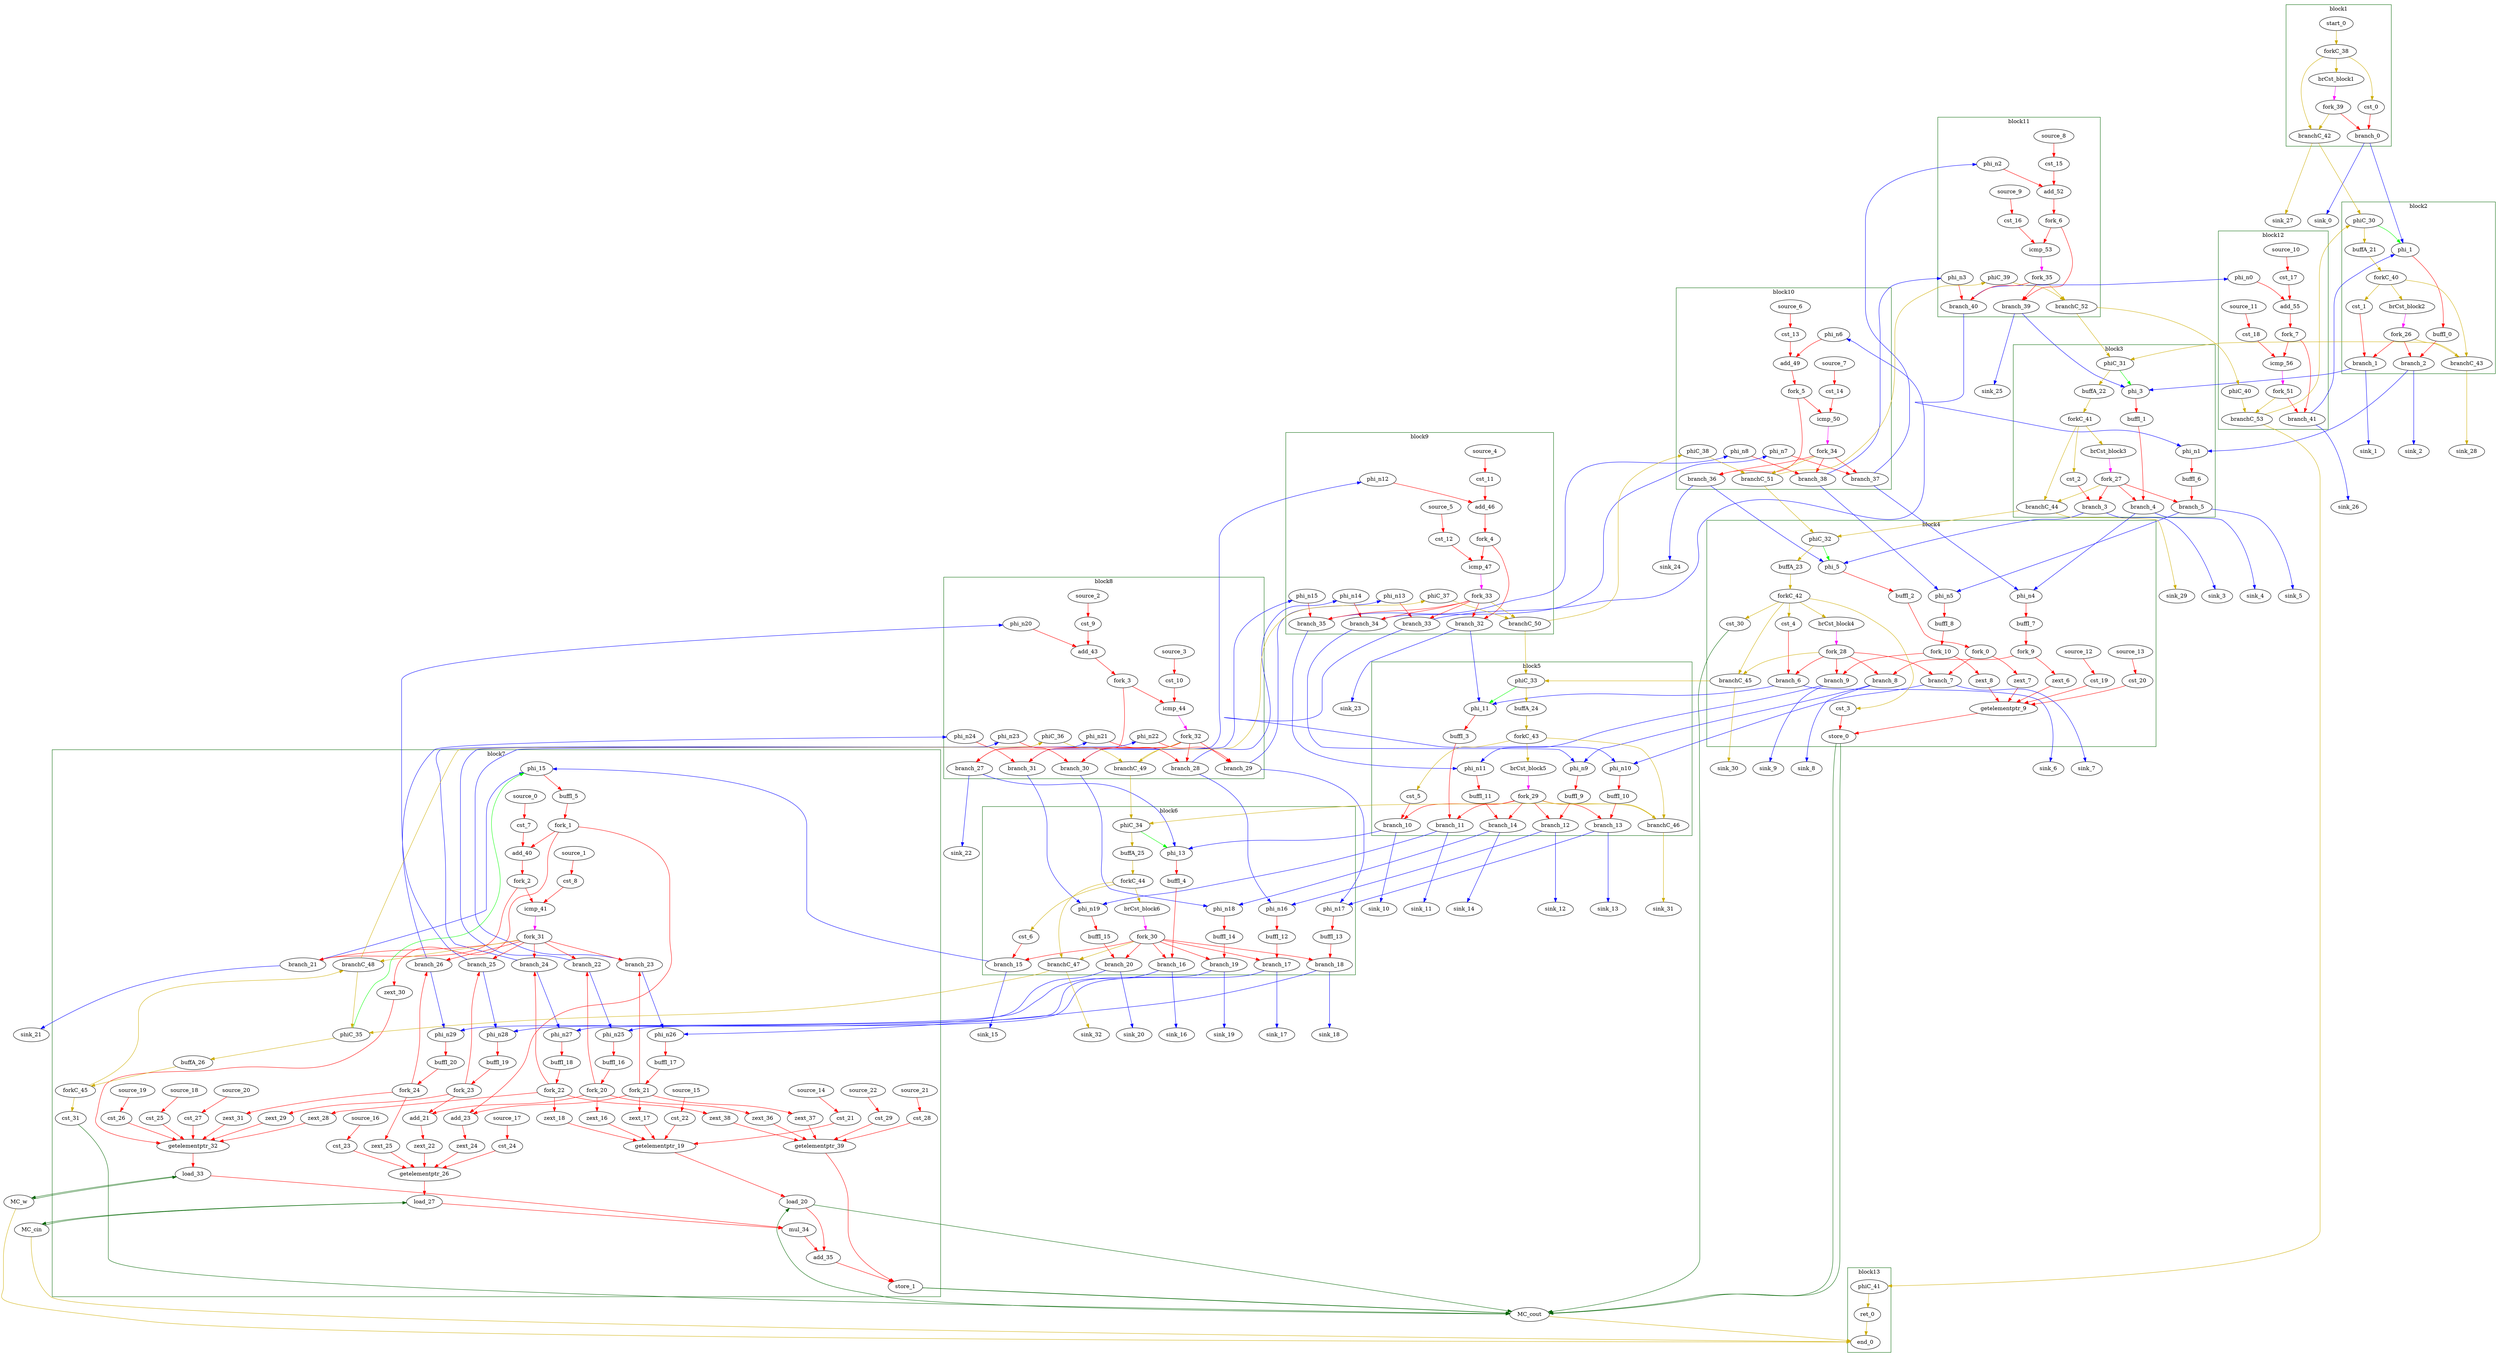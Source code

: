 Digraph G {
	splines=spline;
//DHLS version: 0.1.1" [shape = "none" pos = "20,20!"]
		"brCst_block1" [type = "Constant", bbID= 1, in = "in1:1", out = "out1:1", value = "0x1"];
		"cst_0" [type = "Constant", bbID= 1, in = "in1:32", out = "out1:32", value = "0x00000000"];
		"phi_1" [type = "Mux", bbID= 2, in = "in1?:1 in2:32 in3:32 ", out = "out1:32", delay=1.397];
		"brCst_block2" [type = "Constant", bbID= 2, in = "in1:1", out = "out1:1", value = "0x1"];
		"cst_1" [type = "Constant", bbID= 2, in = "in1:32", out = "out1:32", value = "0x00000000"];
		"phi_3" [type = "Mux", bbID= 3, in = "in1?:1 in2:32 in3:32 ", out = "out1:32", delay=1.397];
		"brCst_block3" [type = "Constant", bbID= 3, in = "in1:1", out = "out1:1", value = "0x1"];
		"cst_2" [type = "Constant", bbID= 3, in = "in1:32", out = "out1:32", value = "0x00000000"];
		"phi_5" [type = "Mux", bbID= 4, in = "in1?:1 in2:32 in3:32 ", out = "out1:32", delay=1.397];
		"zext_6" [type = "Operator", bbID= 4, op = "zext_op", in = "in1:32 ", out = "out1:32 ", delay=0.000, latency=0, II=1];
		"zext_7" [type = "Operator", bbID= 4, op = "zext_op", in = "in1:32 ", out = "out1:32 ", delay=0.000, latency=0, II=1];
		"zext_8" [type = "Operator", bbID= 4, op = "zext_op", in = "in1:32 ", out = "out1:32 ", delay=0.000, latency=0, II=1];
		"getelementptr_9" [type = "Operator", bbID= 4, op = "getelementptr_op", in = "in1:32 in2:32 in3:32 in4:32 in5:32 ", out = "out1:32 ", constants=2, delay=3.792, latency=0, II=1];
		"cst_3" [type = "Constant", bbID= 4, in = "in1:32", out = "out1:32", value = "0x00000000"];
		"store_0" [type = "Operator", bbID= 4, op = "mc_store_op", bbID= 4, portId= 0, in = "in1:32 in2:32 ", out = "out1:32 out2:32", delay=0.672, latency=0, II=1];
		"brCst_block4" [type = "Constant", bbID= 4, in = "in1:1", out = "out1:1", value = "0x1"];
		"cst_4" [type = "Constant", bbID= 4, in = "in1:32", out = "out1:32", value = "0x00000000"];
		"phi_11" [type = "Mux", bbID= 5, in = "in1?:1 in2:32 in3:32 ", out = "out1:32", delay=1.397];
		"brCst_block5" [type = "Constant", bbID= 5, in = "in1:1", out = "out1:1", value = "0x1"];
		"cst_5" [type = "Constant", bbID= 5, in = "in1:32", out = "out1:32", value = "0x00000000"];
		"phi_13" [type = "Mux", bbID= 6, in = "in1?:1 in2:32 in3:32 ", out = "out1:32", delay=1.397];
		"brCst_block6" [type = "Constant", bbID= 6, in = "in1:1", out = "out1:1", value = "0x1"];
		"cst_6" [type = "Constant", bbID= 6, in = "in1:32", out = "out1:32", value = "0x00000000"];
		"phi_15" [type = "Mux", bbID= 7, in = "in1?:1 in2:32 in3:32 ", out = "out1:32", delay=1.397];
		"zext_16" [type = "Operator", bbID= 7, op = "zext_op", in = "in1:32 ", out = "out1:32 ", delay=0.000, latency=0, II=1];
		"zext_17" [type = "Operator", bbID= 7, op = "zext_op", in = "in1:32 ", out = "out1:32 ", delay=0.000, latency=0, II=1];
		"zext_18" [type = "Operator", bbID= 7, op = "zext_op", in = "in1:32 ", out = "out1:32 ", delay=0.000, latency=0, II=1];
		"getelementptr_19" [type = "Operator", bbID= 7, op = "getelementptr_op", in = "in1:32 in2:32 in3:32 in4:32 in5:32 ", out = "out1:32 ", constants=2, delay=3.792, latency=0, II=1];
		"load_20" [type = "Operator", bbID= 7, op = "mc_load_op", bbID= 7, portId= 0, in = "in1:32 in2:32", out = "out1:32 out2:32 ", delay=1.412, latency=2, II=1];
		"add_21" [type = "Operator", bbID= 7, op = "add_op", in = "in1:32 in2:32 ", out = "out1:32 ", delay=2.287, latency=0, II=1];
		"zext_22" [type = "Operator", bbID= 7, op = "zext_op", in = "in1:32 ", out = "out1:32 ", delay=0.000, latency=0, II=1];
		"add_23" [type = "Operator", bbID= 7, op = "add_op", in = "in1:32 in2:32 ", out = "out1:32 ", delay=2.287, latency=0, II=1];
		"zext_24" [type = "Operator", bbID= 7, op = "zext_op", in = "in1:32 ", out = "out1:32 ", delay=0.000, latency=0, II=1];
		"zext_25" [type = "Operator", bbID= 7, op = "zext_op", in = "in1:32 ", out = "out1:32 ", delay=0.000, latency=0, II=1];
		"getelementptr_26" [type = "Operator", bbID= 7, op = "getelementptr_op", in = "in1:32 in2:32 in3:32 in4:32 in5:32 ", out = "out1:32 ", constants=2, delay=3.792, latency=0, II=1];
		"load_27" [type = "Operator", bbID= 7, op = "mc_load_op", bbID= 7, portId= 0, in = "in1:32 in2:32", out = "out1:32 out2:32 ", delay=1.412, latency=2, II=1];
		"zext_28" [type = "Operator", bbID= 7, op = "zext_op", in = "in1:32 ", out = "out1:32 ", delay=0.000, latency=0, II=1];
		"zext_29" [type = "Operator", bbID= 7, op = "zext_op", in = "in1:32 ", out = "out1:32 ", delay=0.000, latency=0, II=1];
		"zext_30" [type = "Operator", bbID= 7, op = "zext_op", in = "in1:32 ", out = "out1:32 ", delay=0.000, latency=0, II=1];
		"zext_31" [type = "Operator", bbID= 7, op = "zext_op", in = "in1:32 ", out = "out1:32 ", delay=0.000, latency=0, II=1];
		"getelementptr_32" [type = "Operator", bbID= 7, op = "getelementptr_op", in = "in1:32 in2:32 in3:32 in4:32 in5:32 in6:32 in7:32 ", out = "out1:32 ", constants=3, delay=3.792, latency=0, II=1];
		"load_33" [type = "Operator", bbID= 7, op = "mc_load_op", bbID= 7, portId= 0, in = "in1:32 in2:32", out = "out1:32 out2:32 ", delay=1.412, latency=2, II=1];
		"mul_34" [type = "Operator", bbID= 7, op = "mul_op", in = "in1:32 in2:32 ", out = "out1:32 ", delay=0.000, latency=4, II=1];
		"add_35" [type = "Operator", bbID= 7, op = "add_op", in = "in1:32 in2:32 ", out = "out1:32 ", delay=2.287, latency=0, II=1];
		"zext_36" [type = "Operator", bbID= 7, op = "zext_op", in = "in1:32 ", out = "out1:32 ", delay=0.000, latency=0, II=1];
		"zext_37" [type = "Operator", bbID= 7, op = "zext_op", in = "in1:32 ", out = "out1:32 ", delay=0.000, latency=0, II=1];
		"zext_38" [type = "Operator", bbID= 7, op = "zext_op", in = "in1:32 ", out = "out1:32 ", delay=0.000, latency=0, II=1];
		"getelementptr_39" [type = "Operator", bbID= 7, op = "getelementptr_op", in = "in1:32 in2:32 in3:32 in4:32 in5:32 ", out = "out1:32 ", constants=2, delay=3.792, latency=0, II=1];
		"store_1" [type = "Operator", bbID= 7, op = "mc_store_op", bbID= 7, portId= 1, in = "in1:32 in2:32 ", out = "out1:32 out2:32", delay=0.672, latency=0, II=1];
		"cst_7" [type = "Constant", bbID= 7, in = "in1:32", out = "out1:32", value = "0x00000001"];
		"add_40" [type = "Operator", bbID= 7, op = "add_op", in = "in1:32 in2:32 ", out = "out1:32 ", delay=2.287, latency=0, II=1];
		"cst_8" [type = "Constant", bbID= 7, in = "in1:32", out = "out1:32", value = "0x00000003"];
		"icmp_41" [type = "Operator", bbID= 7, op = "icmp_ult_op", in = "in1:32 in2:32 ", out = "out1:1 ", delay=1.907, latency=0, II=1];
		"cst_9" [type = "Constant", bbID= 8, in = "in1:32", out = "out1:32", value = "0x00000001"];
		"add_43" [type = "Operator", bbID= 8, op = "add_op", in = "in1:32 in2:32 ", out = "out1:32 ", delay=2.287, latency=0, II=1];
		"cst_10" [type = "Constant", bbID= 8, in = "in1:32", out = "out1:32", value = "0x00000003"];
		"icmp_44" [type = "Operator", bbID= 8, op = "icmp_ult_op", in = "in1:32 in2:32 ", out = "out1:1 ", delay=1.907, latency=0, II=1];
		"cst_11" [type = "Constant", bbID= 9, in = "in1:32", out = "out1:32", value = "0x00000001"];
		"add_46" [type = "Operator", bbID= 9, op = "add_op", in = "in1:32 in2:32 ", out = "out1:32 ", delay=2.287, latency=0, II=1];
		"cst_12" [type = "Constant", bbID= 9, in = "in1:32", out = "out1:32", value = "0x00000200"];
		"icmp_47" [type = "Operator", bbID= 9, op = "icmp_ult_op", in = "in1:32 in2:32 ", out = "out1:1 ", delay=1.907, latency=0, II=1];
		"cst_13" [type = "Constant", bbID= 10, in = "in1:32", out = "out1:32", value = "0x00000001"];
		"add_49" [type = "Operator", bbID= 10, op = "add_op", in = "in1:32 in2:32 ", out = "out1:32 ", delay=2.287, latency=0, II=1];
		"cst_14" [type = "Constant", bbID= 10, in = "in1:32", out = "out1:32", value = "0x00000038"];
		"icmp_50" [type = "Operator", bbID= 10, op = "icmp_ult_op", in = "in1:32 in2:32 ", out = "out1:1 ", delay=1.907, latency=0, II=1];
		"cst_15" [type = "Constant", bbID= 11, in = "in1:32", out = "out1:32", value = "0x00000001"];
		"add_52" [type = "Operator", bbID= 11, op = "add_op", in = "in1:32 in2:32 ", out = "out1:32 ", delay=2.287, latency=0, II=1];
		"cst_16" [type = "Constant", bbID= 11, in = "in1:32", out = "out1:32", value = "0x0000003C"];
		"icmp_53" [type = "Operator", bbID= 11, op = "icmp_ult_op", in = "in1:32 in2:32 ", out = "out1:1 ", delay=1.907, latency=0, II=1];
		"cst_17" [type = "Constant", bbID= 12, in = "in1:32", out = "out1:32", value = "0x00000001"];
		"add_55" [type = "Operator", bbID= 12, op = "add_op", in = "in1:32 in2:32 ", out = "out1:32 ", delay=2.287, latency=0, II=1];
		"cst_18" [type = "Constant", bbID= 12, in = "in1:32", out = "out1:32", value = "0x00000200"];
		"icmp_56" [type = "Operator", bbID= 12, op = "icmp_ult_op", in = "in1:32 in2:32 ", out = "out1:1 ", delay=1.907, latency=0, II=1];
		"ret_0" [type = "Operator", bbID= 13, op = "ret_op", in = "in1:0 ", out = "out1:0 ", delay=0.000, latency=0, II=1];
		"cst_19" [type = "Constant", bbID= 4, in = "in1:32", out = "out1:32", value = "0x00000038"];
		"cst_20" [type = "Constant", bbID= 4, in = "in1:32", out = "out1:32", value = "0x00000200"];
		"cst_21" [type = "Constant", bbID= 7, in = "in1:32", out = "out1:32", value = "0x00000038"];
		"cst_22" [type = "Constant", bbID= 7, in = "in1:32", out = "out1:32", value = "0x00000200"];
		"cst_23" [type = "Constant", bbID= 7, in = "in1:32", out = "out1:32", value = "0x0000003A"];
		"cst_24" [type = "Constant", bbID= 7, in = "in1:32", out = "out1:32", value = "0x00000200"];
		"cst_25" [type = "Constant", bbID= 7, in = "in1:32", out = "out1:32", value = "0x00000003"];
		"cst_26" [type = "Constant", bbID= 7, in = "in1:32", out = "out1:32", value = "0x00000003"];
		"cst_27" [type = "Constant", bbID= 7, in = "in1:32", out = "out1:32", value = "0x00000200"];
		"cst_28" [type = "Constant", bbID= 7, in = "in1:32", out = "out1:32", value = "0x00000038"];
		"cst_29" [type = "Constant", bbID= 7, in = "in1:32", out = "out1:32", value = "0x00000200"];
		"phi_n0" [type = "Merge", bbID= 12, in = "in1:32 ", out = "out1:32", delay=0.000];
		"phi_n1" [type = "Merge", bbID= 3, in = "in1:32 in2:32 ", out = "out1:32", delay=1.397];
		"phi_n2" [type = "Merge", bbID= 11, in = "in1:32 ", out = "out1:32", delay=0.000];
		"phi_n3" [type = "Merge", bbID= 11, in = "in1:32 ", out = "out1:32", delay=0.000];
		"phi_n4" [type = "Merge", bbID= 4, in = "in1:32 in2:32 ", out = "out1:32", delay=1.397];
		"phi_n5" [type = "Merge", bbID= 4, in = "in1:32 in2:32 ", out = "out1:32", delay=1.397];
		"phi_n6" [type = "Merge", bbID= 10, in = "in1:32 ", out = "out1:32", delay=0.000];
		"phi_n7" [type = "Merge", bbID= 10, in = "in1:32 ", out = "out1:32", delay=0.000];
		"phi_n8" [type = "Merge", bbID= 10, in = "in1:32 ", out = "out1:32", delay=0.000];
		"phi_n9" [type = "Merge", bbID= 5, in = "in1:32 in2:32 ", out = "out1:32", delay=1.397];
		"phi_n10" [type = "Merge", bbID= 5, in = "in1:32 in2:32 ", out = "out1:32", delay=1.397];
		"phi_n11" [type = "Merge", bbID= 5, in = "in1:32 in2:32 ", out = "out1:32", delay=1.397];
		"phi_n12" [type = "Merge", bbID= 9, in = "in1:32 ", out = "out1:32", delay=0.000];
		"phi_n13" [type = "Merge", bbID= 9, in = "in1:32 ", out = "out1:32", delay=0.000];
		"phi_n14" [type = "Merge", bbID= 9, in = "in1:32 ", out = "out1:32", delay=0.000];
		"phi_n15" [type = "Merge", bbID= 9, in = "in1:32 ", out = "out1:32", delay=0.000];
		"phi_n16" [type = "Merge", bbID= 6, in = "in1:32 in2:32 ", out = "out1:32", delay=1.397];
		"phi_n17" [type = "Merge", bbID= 6, in = "in1:32 in2:32 ", out = "out1:32", delay=1.397];
		"phi_n18" [type = "Merge", bbID= 6, in = "in1:32 in2:32 ", out = "out1:32", delay=1.397];
		"phi_n19" [type = "Merge", bbID= 6, in = "in1:32 in2:32 ", out = "out1:32", delay=1.397];
		"phi_n20" [type = "Merge", bbID= 8, in = "in1:32 ", out = "out1:32", delay=0.000];
		"phi_n21" [type = "Merge", bbID= 8, in = "in1:32 ", out = "out1:32", delay=0.000];
		"phi_n22" [type = "Merge", bbID= 8, in = "in1:32 ", out = "out1:32", delay=0.000];
		"phi_n23" [type = "Merge", bbID= 8, in = "in1:32 ", out = "out1:32", delay=0.000];
		"phi_n24" [type = "Merge", bbID= 8, in = "in1:32 ", out = "out1:32", delay=0.000];
		"phi_n25" [type = "Merge", bbID= 7, in = "in1:32 in2:32 ", out = "out1:32", delay=1.397];
		"phi_n26" [type = "Merge", bbID= 7, in = "in1:32 in2:32 ", out = "out1:32", delay=1.397];
		"phi_n27" [type = "Merge", bbID= 7, in = "in1:32 in2:32 ", out = "out1:32", delay=1.397];
		"phi_n28" [type = "Merge", bbID= 7, in = "in1:32 in2:32 ", out = "out1:32", delay=1.397];
		"phi_n29" [type = "Merge", bbID= 7, in = "in1:32 in2:32 ", out = "out1:32", delay=1.397];
		"fork_0" [type = "Fork", bbID= 4, in = "in1:32", out = "out1:32 out2:32 "];
		"fork_1" [type = "Fork", bbID= 7, in = "in1:32", out = "out1:32 out2:32 out3:32 "];
		"fork_2" [type = "Fork", bbID= 7, in = "in1:32", out = "out1:32 out2:32 "];
		"fork_3" [type = "Fork", bbID= 8, in = "in1:32", out = "out1:32 out2:32 "];
		"fork_4" [type = "Fork", bbID= 9, in = "in1:32", out = "out1:32 out2:32 "];
		"fork_5" [type = "Fork", bbID= 10, in = "in1:32", out = "out1:32 out2:32 "];
		"fork_6" [type = "Fork", bbID= 11, in = "in1:32", out = "out1:32 out2:32 "];
		"fork_7" [type = "Fork", bbID= 12, in = "in1:32", out = "out1:32 out2:32 "];
		"fork_9" [type = "Fork", bbID= 4, in = "in1:32", out = "out1:32 out2:32 "];
		"fork_10" [type = "Fork", bbID= 4, in = "in1:32", out = "out1:32 out2:32 "];
		"fork_20" [type = "Fork", bbID= 7, in = "in1:32", out = "out1:32 out2:32 out3:32 out4:32 "];
		"fork_21" [type = "Fork", bbID= 7, in = "in1:32", out = "out1:32 out2:32 out3:32 out4:32 "];
		"fork_22" [type = "Fork", bbID= 7, in = "in1:32", out = "out1:32 out2:32 out3:32 out4:32 "];
		"fork_23" [type = "Fork", bbID= 7, in = "in1:32", out = "out1:32 out2:32 out3:32 "];
		"fork_24" [type = "Fork", bbID= 7, in = "in1:32", out = "out1:32 out2:32 out3:32 "];
		"branch_0" [type = "Branch", bbID= 1,  in = "in1:32 in2?:1", out = "out1+:32 out2-:32"];
		"branch_1" [type = "Branch", bbID= 2,  in = "in1:32 in2?:1", out = "out1+:32 out2-:32"];
		"branch_2" [type = "Branch", bbID= 2,  in = "in1:32 in2?:1", out = "out1+:32 out2-:32"];
		"fork_26" [type = "Fork", bbID= 2, in = "in1:1", out = "out1:1 out2:1 out3:1 "];
		"branch_3" [type = "Branch", bbID= 3,  in = "in1:32 in2?:1", out = "out1+:32 out2-:32"];
		"branch_4" [type = "Branch", bbID= 3,  in = "in1:32 in2?:1", out = "out1+:32 out2-:32"];
		"branch_5" [type = "Branch", bbID= 3,  in = "in1:32 in2?:1", out = "out1+:32 out2-:32"];
		"fork_27" [type = "Fork", bbID= 3, in = "in1:1", out = "out1:1 out2:1 out3:1 out4:1 "];
		"branch_6" [type = "Branch", bbID= 4,  in = "in1:32 in2?:1", out = "out1+:32 out2-:32"];
		"branch_7" [type = "Branch", bbID= 4,  in = "in1:32 in2?:1", out = "out1+:32 out2-:32"];
		"branch_8" [type = "Branch", bbID= 4,  in = "in1:32 in2?:1", out = "out1+:32 out2-:32"];
		"branch_9" [type = "Branch", bbID= 4,  in = "in1:32 in2?:1", out = "out1+:32 out2-:32"];
		"fork_28" [type = "Fork", bbID= 4, in = "in1:1", out = "out1:1 out2:1 out3:1 out4:1 out5:1 "];
		"branch_10" [type = "Branch", bbID= 5,  in = "in1:32 in2?:1", out = "out1+:32 out2-:32"];
		"branch_11" [type = "Branch", bbID= 5,  in = "in1:32 in2?:1", out = "out1+:32 out2-:32"];
		"branch_12" [type = "Branch", bbID= 5,  in = "in1:32 in2?:1", out = "out1+:32 out2-:32"];
		"branch_13" [type = "Branch", bbID= 5,  in = "in1:32 in2?:1", out = "out1+:32 out2-:32"];
		"branch_14" [type = "Branch", bbID= 5,  in = "in1:32 in2?:1", out = "out1+:32 out2-:32"];
		"fork_29" [type = "Fork", bbID= 5, in = "in1:1", out = "out1:1 out2:1 out3:1 out4:1 out5:1 out6:1 "];
		"branch_15" [type = "Branch", bbID= 6,  in = "in1:32 in2?:1", out = "out1+:32 out2-:32"];
		"branch_16" [type = "Branch", bbID= 6,  in = "in1:32 in2?:1", out = "out1+:32 out2-:32"];
		"branch_17" [type = "Branch", bbID= 6,  in = "in1:32 in2?:1", out = "out1+:32 out2-:32"];
		"branch_18" [type = "Branch", bbID= 6,  in = "in1:32 in2?:1", out = "out1+:32 out2-:32"];
		"branch_19" [type = "Branch", bbID= 6,  in = "in1:32 in2?:1", out = "out1+:32 out2-:32"];
		"branch_20" [type = "Branch", bbID= 6,  in = "in1:32 in2?:1", out = "out1+:32 out2-:32"];
		"fork_30" [type = "Fork", bbID= 6, in = "in1:1", out = "out1:1 out2:1 out3:1 out4:1 out5:1 out6:1 out7:1 "];
		"branch_21" [type = "Branch", bbID= 7,  in = "in1:32 in2?:1", out = "out1+:32 out2-:32"];
		"branch_22" [type = "Branch", bbID= 7,  in = "in1:32 in2?:1", out = "out1+:32 out2-:32"];
		"branch_23" [type = "Branch", bbID= 7,  in = "in1:32 in2?:1", out = "out1+:32 out2-:32"];
		"branch_24" [type = "Branch", bbID= 7,  in = "in1:32 in2?:1", out = "out1+:32 out2-:32"];
		"branch_25" [type = "Branch", bbID= 7,  in = "in1:32 in2?:1", out = "out1+:32 out2-:32"];
		"branch_26" [type = "Branch", bbID= 7,  in = "in1:32 in2?:1", out = "out1+:32 out2-:32"];
		"fork_31" [type = "Fork", bbID= 7, in = "in1:1", out = "out1:1 out2:1 out3:1 out4:1 out5:1 out6:1 out7:1 "];
		"branch_27" [type = "Branch", bbID= 8,  in = "in1:32 in2?:1", out = "out1+:32 out2-:32"];
		"branch_28" [type = "Branch", bbID= 8,  in = "in1:32 in2?:1", out = "out1+:32 out2-:32"];
		"branch_29" [type = "Branch", bbID= 8,  in = "in1:32 in2?:1", out = "out1+:32 out2-:32"];
		"branch_30" [type = "Branch", bbID= 8,  in = "in1:32 in2?:1", out = "out1+:32 out2-:32"];
		"branch_31" [type = "Branch", bbID= 8,  in = "in1:32 in2?:1", out = "out1+:32 out2-:32"];
		"fork_32" [type = "Fork", bbID= 8, in = "in1:1", out = "out1:1 out2:1 out3:1 out4:1 out5:1 out6:1 "];
		"branch_32" [type = "Branch", bbID= 9,  in = "in1:32 in2?:1", out = "out1+:32 out2-:32"];
		"branch_33" [type = "Branch", bbID= 9,  in = "in1:32 in2?:1", out = "out1+:32 out2-:32"];
		"branch_34" [type = "Branch", bbID= 9,  in = "in1:32 in2?:1", out = "out1+:32 out2-:32"];
		"branch_35" [type = "Branch", bbID= 9,  in = "in1:32 in2?:1", out = "out1+:32 out2-:32"];
		"fork_33" [type = "Fork", bbID= 9, in = "in1:1", out = "out1:1 out2:1 out3:1 out4:1 out5:1 "];
		"branch_36" [type = "Branch", bbID= 10,  in = "in1:32 in2?:1", out = "out1+:32 out2-:32"];
		"branch_37" [type = "Branch", bbID= 10,  in = "in1:32 in2?:1", out = "out1+:32 out2-:32"];
		"branch_38" [type = "Branch", bbID= 10,  in = "in1:32 in2?:1", out = "out1+:32 out2-:32"];
		"fork_34" [type = "Fork", bbID= 10, in = "in1:1", out = "out1:1 out2:1 out3:1 out4:1 "];
		"branch_39" [type = "Branch", bbID= 11,  in = "in1:32 in2?:1", out = "out1+:32 out2-:32"];
		"branch_40" [type = "Branch", bbID= 11,  in = "in1:32 in2?:1", out = "out1+:32 out2-:32"];
		"fork_35" [type = "Fork", bbID= 11, in = "in1:1", out = "out1:1 out2:1 out3:1 "];
		"branch_41" [type = "Branch", bbID= 12,  in = "in1:32 in2?:1", out = "out1+:32 out2-:32"];
		"MC_cout" [type = "MC", bbID= 0, in = "in1:32*c0 in2:32*c1 in3:32*s0a in4:32*s0d in5:32*l0a in6:32*s1a in7:32*s1d ", out = "out1:32*l0d out2:0*e ", memory = "cout", bbcount = 2, ldcount = 1, stcount = 2];
		"cst_30" [type = "Constant", bbID= 4, in = "in1:32", out = "out1:32", value = "0x00000001"];
		"MC_cin" [type = "MC", bbID= 0, in = "in1:32*l0a ", out = "out1:32*l0d out2:0*e ", memory = "cin", bbcount = 0, ldcount = 1, stcount = 0];
		"MC_w" [type = "MC", bbID= 0, in = "in1:32*l0a ", out = "out1:32*l0d out2:0*e ", memory = "w", bbcount = 0, ldcount = 1, stcount = 0];
		"cst_31" [type = "Constant", bbID= 7, in = "in1:32", out = "out1:32", value = "0x00000001"];
		"end_0" [type = "Exit", bbID= 0, in = "in1:0*e in2:0*e in3:0*e in4:0", out = "out1:0"];
		"start_0" [type = "Entry", control= "true", bbID= 1, in = "in1:0", out = "out1:0"];
		"forkC_38" [type = "Fork", bbID= 1, in = "in1:0", out = "out1:0 out2:0 out3:0 "];
		"branchC_42" [type = "Branch", bbID= 1,  in = "in1:0 in2?:1", out = "out1+:0 out2-:0"];
		"fork_39" [type = "Fork", bbID= 1, in = "in1:1", out = "out1:1 out2:1 "];
		"phiC_30" [type = "CntrlMerge", bbID= 2, in = "in1:0 in2:0 ", out = "out1:0 out2?:1", delay=0.000];
		"forkC_40" [type = "Fork", bbID= 2, in = "in1:0", out = "out1:0 out2:0 out3:0 "];
		"branchC_43" [type = "Branch", bbID= 2,  in = "in1:0 in2?:1", out = "out1+:0 out2-:0"];
		"phiC_31" [type = "CntrlMerge", bbID= 3, in = "in1:0 in2:0 ", out = "out1:0 out2?:1", delay=0.000];
		"forkC_41" [type = "Fork", bbID= 3, in = "in1:0", out = "out1:0 out2:0 out3:0 "];
		"branchC_44" [type = "Branch", bbID= 3,  in = "in1:0 in2?:1", out = "out1+:0 out2-:0"];
		"phiC_32" [type = "CntrlMerge", bbID= 4, in = "in1:0 in2:0 ", out = "out1:0 out2?:1", delay=0.000];
		"forkC_42" [type = "Fork", bbID= 4, in = "in1:0", out = "out1:0 out2:0 out3:0 out4:0 out5:0 "];
		"branchC_45" [type = "Branch", bbID= 4,  in = "in1:0 in2?:1", out = "out1+:0 out2-:0"];
		"phiC_33" [type = "CntrlMerge", bbID= 5, in = "in1:0 in2:0 ", out = "out1:0 out2?:1", delay=0.000];
		"forkC_43" [type = "Fork", bbID= 5, in = "in1:0", out = "out1:0 out2:0 out3:0 "];
		"branchC_46" [type = "Branch", bbID= 5,  in = "in1:0 in2?:1", out = "out1+:0 out2-:0"];
		"phiC_34" [type = "CntrlMerge", bbID= 6, in = "in1:0 in2:0 ", out = "out1:0 out2?:1", delay=0.000];
		"forkC_44" [type = "Fork", bbID= 6, in = "in1:0", out = "out1:0 out2:0 out3:0 "];
		"branchC_47" [type = "Branch", bbID= 6,  in = "in1:0 in2?:1", out = "out1+:0 out2-:0"];
		"phiC_35" [type = "CntrlMerge", bbID= 7, in = "in1:0 in2:0 ", out = "out1:0 out2?:1", delay=0.000];
		"forkC_45" [type = "Fork", bbID= 7, in = "in1:0", out = "out1:0 out2:0 "];
		"branchC_48" [type = "Branch", bbID= 7,  in = "in1:0 in2?:1", out = "out1+:0 out2-:0"];
		"phiC_36" [type = "Merge", bbID= 8, in = "in1:0 ", out = "out1:0", delay=0.000];
		"branchC_49" [type = "Branch", bbID= 8,  in = "in1:0 in2?:1", out = "out1+:0 out2-:0"];
		"phiC_37" [type = "Merge", bbID= 9, in = "in1:0 ", out = "out1:0", delay=0.000];
		"branchC_50" [type = "Branch", bbID= 9,  in = "in1:0 in2?:1", out = "out1+:0 out2-:0"];
		"phiC_38" [type = "Merge", bbID= 10, in = "in1:0 ", out = "out1:0", delay=0.000];
		"branchC_51" [type = "Branch", bbID= 10,  in = "in1:0 in2?:1", out = "out1+:0 out2-:0"];
		"phiC_39" [type = "Merge", bbID= 11, in = "in1:0 ", out = "out1:0", delay=0.000];
		"branchC_52" [type = "Branch", bbID= 11,  in = "in1:0 in2?:1", out = "out1+:0 out2-:0"];
		"phiC_40" [type = "Merge", bbID= 12, in = "in1:0 ", out = "out1:0", delay=0.000];
		"branchC_53" [type = "Branch", bbID= 12,  in = "in1:0 in2?:1", out = "out1+:0 out2-:0"];
		"fork_51" [type = "Fork", bbID= 12, in = "in1:1", out = "out1:1 out2:1 "];
		"phiC_41" [type = "Merge", bbID= 13, in = "in1:0 ", out = "out1:0", delay=0.000];
		"sink_0" [type = "Sink", bbID= 0, in = "in1:32"];
		"sink_1" [type = "Sink", bbID= 0, in = "in1:32"];
		"sink_2" [type = "Sink", bbID= 0, in = "in1:32"];
		"sink_3" [type = "Sink", bbID= 0, in = "in1:32"];
		"sink_4" [type = "Sink", bbID= 0, in = "in1:32"];
		"sink_5" [type = "Sink", bbID= 0, in = "in1:32"];
		"sink_6" [type = "Sink", bbID= 0, in = "in1:32"];
		"sink_7" [type = "Sink", bbID= 0, in = "in1:32"];
		"sink_8" [type = "Sink", bbID= 0, in = "in1:32"];
		"sink_9" [type = "Sink", bbID= 0, in = "in1:32"];
		"sink_10" [type = "Sink", bbID= 0, in = "in1:32"];
		"sink_11" [type = "Sink", bbID= 0, in = "in1:32"];
		"sink_12" [type = "Sink", bbID= 0, in = "in1:32"];
		"sink_13" [type = "Sink", bbID= 0, in = "in1:32"];
		"sink_14" [type = "Sink", bbID= 0, in = "in1:32"];
		"sink_15" [type = "Sink", bbID= 0, in = "in1:32"];
		"sink_16" [type = "Sink", bbID= 0, in = "in1:32"];
		"sink_17" [type = "Sink", bbID= 0, in = "in1:32"];
		"sink_18" [type = "Sink", bbID= 0, in = "in1:32"];
		"sink_19" [type = "Sink", bbID= 0, in = "in1:32"];
		"sink_20" [type = "Sink", bbID= 0, in = "in1:32"];
		"sink_21" [type = "Sink", bbID= 0, in = "in1:32"];
		"sink_22" [type = "Sink", bbID= 0, in = "in1:32"];
		"sink_23" [type = "Sink", bbID= 0, in = "in1:32"];
		"sink_24" [type = "Sink", bbID= 0, in = "in1:32"];
		"sink_25" [type = "Sink", bbID= 0, in = "in1:32"];
		"sink_26" [type = "Sink", bbID= 0, in = "in1:32"];
		"sink_27" [type = "Sink", bbID= 0, in = "in1:0"];
		"sink_28" [type = "Sink", bbID= 0, in = "in1:0"];
		"sink_29" [type = "Sink", bbID= 0, in = "in1:0"];
		"sink_30" [type = "Sink", bbID= 0, in = "in1:0"];
		"sink_31" [type = "Sink", bbID= 0, in = "in1:0"];
		"sink_32" [type = "Sink", bbID= 0, in = "in1:0"];
		"source_0" [type = "Source", bbID= 7, out = "out1:32"];
		"source_1" [type = "Source", bbID= 7, out = "out1:32"];
		"source_2" [type = "Source", bbID= 8, out = "out1:32"];
		"source_3" [type = "Source", bbID= 8, out = "out1:32"];
		"source_4" [type = "Source", bbID= 9, out = "out1:32"];
		"source_5" [type = "Source", bbID= 9, out = "out1:32"];
		"source_6" [type = "Source", bbID= 10, out = "out1:32"];
		"source_7" [type = "Source", bbID= 10, out = "out1:32"];
		"source_8" [type = "Source", bbID= 11, out = "out1:32"];
		"source_9" [type = "Source", bbID= 11, out = "out1:32"];
		"source_10" [type = "Source", bbID= 12, out = "out1:32"];
		"source_11" [type = "Source", bbID= 12, out = "out1:32"];
		"source_12" [type = "Source", bbID= 4, out = "out1:32"];
		"source_13" [type = "Source", bbID= 4, out = "out1:32"];
		"source_14" [type = "Source", bbID= 7, out = "out1:32"];
		"source_15" [type = "Source", bbID= 7, out = "out1:32"];
		"source_16" [type = "Source", bbID= 7, out = "out1:32"];
		"source_17" [type = "Source", bbID= 7, out = "out1:32"];
		"source_18" [type = "Source", bbID= 7, out = "out1:32"];
		"source_19" [type = "Source", bbID= 7, out = "out1:32"];
		"source_20" [type = "Source", bbID= 7, out = "out1:32"];
		"source_21" [type = "Source", bbID= 7, out = "out1:32"];
		"source_22" [type = "Source", bbID= 7, out = "out1:32"];
		"buffI_0" [type = "Buffer", bbID= 2, in = "in1:32", out = "out1:32"];
		"buffI_1" [type = "Buffer", bbID= 3, in = "in1:32", out = "out1:32"];
		"buffI_2" [type = "Buffer", bbID= 4, in = "in1:32", out = "out1:32"];
		"buffI_3" [type = "Buffer", bbID= 5, in = "in1:32", out = "out1:32"];
		"buffI_4" [type = "Buffer", bbID= 6, in = "in1:32", out = "out1:32"];
		"buffI_5" [type = "Buffer", bbID= 7, in = "in1:32", out = "out1:32"];
		"buffI_6" [type = "Buffer", bbID= 3, in = "in1:32", out = "out1:32"];
		"buffI_7" [type = "Buffer", bbID= 4, in = "in1:32", out = "out1:32"];
		"buffI_8" [type = "Buffer", bbID= 4, in = "in1:32", out = "out1:32"];
		"buffI_9" [type = "Buffer", bbID= 5, in = "in1:32", out = "out1:32"];
		"buffI_10" [type = "Buffer", bbID= 5, in = "in1:32", out = "out1:32"];
		"buffI_11" [type = "Buffer", bbID= 5, in = "in1:32", out = "out1:32"];
		"buffI_12" [type = "Buffer", bbID= 6, in = "in1:32", out = "out1:32"];
		"buffI_13" [type = "Buffer", bbID= 6, in = "in1:32", out = "out1:32"];
		"buffI_14" [type = "Buffer", bbID= 6, in = "in1:32", out = "out1:32"];
		"buffI_15" [type = "Buffer", bbID= 6, in = "in1:32", out = "out1:32"];
		"buffI_16" [type = "Buffer", bbID= 7, in = "in1:32", out = "out1:32"];
		"buffI_17" [type = "Buffer", bbID= 7, in = "in1:32", out = "out1:32"];
		"buffI_18" [type = "Buffer", bbID= 7, in = "in1:32", out = "out1:32"];
		"buffI_19" [type = "Buffer", bbID= 7, in = "in1:32", out = "out1:32"];
		"buffI_20" [type = "Buffer", bbID= 7, in = "in1:32", out = "out1:32"];
		"buffA_21" [type = "Buffer", bbID= 2, in = "in1:0", out = "out1:0"];
		"buffA_22" [type = "Buffer", bbID= 3, in = "in1:0", out = "out1:0"];
		"buffA_23" [type = "Buffer", bbID= 4, in = "in1:0", out = "out1:0"];
		"buffA_24" [type = "Buffer", bbID= 5, in = "in1:0", out = "out1:0"];
		"buffA_25" [type = "Buffer", bbID= 6, in = "in1:0", out = "out1:0"];
		"buffA_26" [type = "Buffer", bbID= 7, in = "in1:0", out = "out1:0"];
		"store_0" -> "MC_cout" [color = "darkgreen", mem_address = "true", from = "out2", to = "in3"];
		"store_0" -> "MC_cout" [color = "darkgreen", mem_address = "false", from = "out1", to = "in4"];
		"load_20" -> "MC_cout" [color = "darkgreen", mem_address = "true", from = "out2", to = "in5"];
		"MC_cout" -> "load_20" [color = "darkgreen", mem_address = "false", from = "out1", to = "in1"];
		"load_27" -> "MC_cin" [color = "darkgreen", mem_address = "true", from = "out2", to = "in1"];
		"MC_cin" -> "load_27" [color = "darkgreen", mem_address = "false", from = "out1", to = "in1"];
		"load_33" -> "MC_w" [color = "darkgreen", mem_address = "true", from = "out2", to = "in1"];
		"MC_w" -> "load_33" [color = "darkgreen", mem_address = "false", from = "out1", to = "in1"];
		"store_1" -> "MC_cout" [color = "darkgreen", mem_address = "true", from = "out2", to = "in6"];
		"store_1" -> "MC_cout" [color = "darkgreen", mem_address = "false", from = "out1", to = "in7"];
		"cst_30" -> "MC_cout" [color = "darkgreen", from = "out1", to = "in1"];
		"cst_31" -> "MC_cout" [color = "darkgreen", from = "out1", to = "in2"];
		"MC_cout" -> "end_0" [color = "gold3", from = "out2", to = "in1"];
		"MC_cin" -> "end_0" [color = "gold3", from = "out2", to = "in2"];
		"MC_w" -> "end_0" [color = "gold3", from = "out2", to = "in3"];
	subgraph cluster_0 {
	color = "darkgreen";
		label = "block1";
		"brCst_block1" -> "fork_39" [color = "magenta", from = "out1", to = "in1"];
		"cst_0" -> "branch_0" [color = "red", from = "out1", to = "in1"];
		"start_0" -> "forkC_38" [color = "gold3", from = "out1", to = "in1"];
		"forkC_38" -> "cst_0" [color = "gold3", from = "out1", to = "in1"];
		"forkC_38" -> "branchC_42" [color = "gold3", from = "out2", to = "in1"];
		"forkC_38" -> "brCst_block1" [color = "gold3", from = "out3", to = "in1"];
		"fork_39" -> "branch_0" [color = "red", from = "out1", to = "in2"];
		"fork_39" -> "branchC_42" [color = "gold3", from = "out2", to = "in2"];
	}
		"branch_0" -> "phi_1" [color = "blue", minlen = 3, from = "out1", to = "in2"];
		"branch_0" -> "sink_0" [color = "blue", minlen = 3, from = "out2", to = "in1"];
		"branchC_42" -> "phiC_30" [color = "gold3", minlen = 3, from = "out1", to = "in1"];
		"branchC_42" -> "sink_27" [color = "gold3", minlen = 3, from = "out2", to = "in1"];
	subgraph cluster_1 {
	color = "darkgreen";
		label = "block2";
		"phi_1" -> "buffI_0" [color = "red", from = "out1", to = "in1"];
		"brCst_block2" -> "fork_26" [color = "magenta", from = "out1", to = "in1"];
		"cst_1" -> "branch_1" [color = "red", from = "out1", to = "in1"];
		"fork_26" -> "branch_2" [color = "red", from = "out1", to = "in2"];
		"fork_26" -> "branch_1" [color = "red", from = "out2", to = "in2"];
		"fork_26" -> "branchC_43" [color = "gold3", from = "out3", to = "in2"];
		"phiC_30" -> "phi_1" [color = "green", from = "out2", to = "in1"];
		"phiC_30" -> "buffA_21" [color = "gold3", from = "out1", to = "in1"];
		"forkC_40" -> "cst_1" [color = "gold3", from = "out1", to = "in1"];
		"forkC_40" -> "branchC_43" [color = "gold3", from = "out2", to = "in1"];
		"forkC_40" -> "brCst_block2" [color = "gold3", from = "out3", to = "in1"];
		"buffI_0" -> "branch_2" [color = "red", from = "out1", to = "in1"];
		"buffA_21" -> "forkC_40" [color = "gold3", from = "out1", to = "in1"];
	}
		"branch_1" -> "phi_3" [color = "blue", minlen = 3, from = "out1", to = "in2"];
		"branch_1" -> "sink_1" [color = "blue", minlen = 3, from = "out2", to = "in1"];
		"branch_2" -> "phi_n1" [color = "blue", minlen = 3, from = "out1", to = "in1"];
		"branch_2" -> "sink_2" [color = "blue", minlen = 3, from = "out2", to = "in1"];
		"branchC_43" -> "phiC_31" [color = "gold3", minlen = 3, from = "out1", to = "in1"];
		"branchC_43" -> "sink_28" [color = "gold3", minlen = 3, from = "out2", to = "in1"];
	subgraph cluster_2 {
	color = "darkgreen";
		label = "block3";
		"phi_3" -> "buffI_1" [color = "red", from = "out1", to = "in1"];
		"brCst_block3" -> "fork_27" [color = "magenta", from = "out1", to = "in1"];
		"cst_2" -> "branch_3" [color = "red", from = "out1", to = "in1"];
		"phi_n1" -> "buffI_6" [color = "red", from = "out1", to = "in1"];
		"fork_27" -> "branch_5" [color = "red", from = "out1", to = "in2"];
		"fork_27" -> "branch_4" [color = "red", from = "out2", to = "in2"];
		"fork_27" -> "branch_3" [color = "red", from = "out3", to = "in2"];
		"fork_27" -> "branchC_44" [color = "gold3", from = "out4", to = "in2"];
		"phiC_31" -> "phi_3" [color = "green", from = "out2", to = "in1"];
		"phiC_31" -> "buffA_22" [color = "gold3", from = "out1", to = "in1"];
		"forkC_41" -> "cst_2" [color = "gold3", from = "out1", to = "in1"];
		"forkC_41" -> "branchC_44" [color = "gold3", from = "out2", to = "in1"];
		"forkC_41" -> "brCst_block3" [color = "gold3", from = "out3", to = "in1"];
		"buffI_1" -> "branch_4" [color = "red", from = "out1", to = "in1"];
		"buffI_6" -> "branch_5" [color = "red", from = "out1", to = "in1"];
		"buffA_22" -> "forkC_41" [color = "gold3", from = "out1", to = "in1"];
	}
		"branch_3" -> "phi_5" [color = "blue", minlen = 3, from = "out1", to = "in2"];
		"branch_3" -> "sink_3" [color = "blue", minlen = 3, from = "out2", to = "in1"];
		"branch_4" -> "phi_n4" [color = "blue", minlen = 3, from = "out1", to = "in1"];
		"branch_4" -> "sink_4" [color = "blue", minlen = 3, from = "out2", to = "in1"];
		"branch_5" -> "phi_n5" [color = "blue", minlen = 3, from = "out1", to = "in1"];
		"branch_5" -> "sink_5" [color = "blue", minlen = 3, from = "out2", to = "in1"];
		"branchC_44" -> "phiC_32" [color = "gold3", minlen = 3, from = "out1", to = "in1"];
		"branchC_44" -> "sink_29" [color = "gold3", minlen = 3, from = "out2", to = "in1"];
	subgraph cluster_3 {
	color = "darkgreen";
		label = "block4";
		"phi_5" -> "buffI_2" [color = "red", from = "out1", to = "in1"];
		"zext_6" -> "getelementptr_9" [color = "red", from = "out1", to = "in1"];
		"zext_7" -> "getelementptr_9" [color = "red", from = "out1", to = "in2"];
		"zext_8" -> "getelementptr_9" [color = "red", from = "out1", to = "in3"];
		"getelementptr_9" -> "store_0" [color = "red", from = "out1", to = "in2"];
		"cst_3" -> "store_0" [color = "red", from = "out1", to = "in1"];
		"brCst_block4" -> "fork_28" [color = "magenta", from = "out1", to = "in1"];
		"cst_4" -> "branch_6" [color = "red", from = "out1", to = "in1"];
		"cst_19" -> "getelementptr_9" [color = "red", from = "out1", to = "in4"];
		"cst_20" -> "getelementptr_9" [color = "red", from = "out1", to = "in5"];
		"phi_n4" -> "buffI_7" [color = "red", from = "out1", to = "in1"];
		"phi_n5" -> "buffI_8" [color = "red", from = "out1", to = "in1"];
		"fork_0" -> "zext_7" [color = "red", from = "out1", to = "in1"];
		"fork_0" -> "branch_7" [color = "red", from = "out2", to = "in1"];
		"fork_9" -> "zext_6" [color = "red", from = "out1", to = "in1"];
		"fork_9" -> "branch_8" [color = "red", from = "out2", to = "in1"];
		"fork_10" -> "zext_8" [color = "red", from = "out1", to = "in1"];
		"fork_10" -> "branch_9" [color = "red", from = "out2", to = "in1"];
		"fork_28" -> "branch_9" [color = "red", from = "out1", to = "in2"];
		"fork_28" -> "branch_8" [color = "red", from = "out2", to = "in2"];
		"fork_28" -> "branch_7" [color = "red", from = "out3", to = "in2"];
		"fork_28" -> "branch_6" [color = "red", from = "out4", to = "in2"];
		"fork_28" -> "branchC_45" [color = "gold3", from = "out5", to = "in2"];
		"phiC_32" -> "phi_5" [color = "green", from = "out2", to = "in1"];
		"phiC_32" -> "buffA_23" [color = "gold3", from = "out1", to = "in1"];
		"forkC_42" -> "cst_3" [color = "gold3", from = "out1", to = "in1"];
		"forkC_42" -> "cst_4" [color = "gold3", from = "out2", to = "in1"];
		"forkC_42" -> "cst_30" [color = "gold3", from = "out3", to = "in1"];
		"forkC_42" -> "branchC_45" [color = "gold3", from = "out4", to = "in1"];
		"forkC_42" -> "brCst_block4" [color = "gold3", from = "out5", to = "in1"];
		"source_12" -> "cst_19" [color = "red", from = "out1", to = "in1"];
		"source_13" -> "cst_20" [color = "red", from = "out1", to = "in1"];
		"buffI_2" -> "fork_0" [color = "red", from = "out1", to = "in1"];
		"buffI_7" -> "fork_9" [color = "red", from = "out1", to = "in1"];
		"buffI_8" -> "fork_10" [color = "red", from = "out1", to = "in1"];
		"buffA_23" -> "forkC_42" [color = "gold3", from = "out1", to = "in1"];
	}
		"branch_6" -> "phi_11" [color = "blue", minlen = 3, from = "out1", to = "in2"];
		"branch_6" -> "sink_6" [color = "blue", minlen = 3, from = "out2", to = "in1"];
		"branch_7" -> "phi_n10" [color = "blue", minlen = 3, from = "out1", to = "in1"];
		"branch_7" -> "sink_7" [color = "blue", minlen = 3, from = "out2", to = "in1"];
		"branch_8" -> "phi_n9" [color = "blue", minlen = 3, from = "out1", to = "in1"];
		"branch_8" -> "sink_8" [color = "blue", minlen = 3, from = "out2", to = "in1"];
		"branch_9" -> "phi_n11" [color = "blue", minlen = 3, from = "out1", to = "in1"];
		"branch_9" -> "sink_9" [color = "blue", minlen = 3, from = "out2", to = "in1"];
		"branchC_45" -> "phiC_33" [color = "gold3", minlen = 3, from = "out1", to = "in1"];
		"branchC_45" -> "sink_30" [color = "gold3", minlen = 3, from = "out2", to = "in1"];
	subgraph cluster_4 {
	color = "darkgreen";
		label = "block5";
		"phi_11" -> "buffI_3" [color = "red", from = "out1", to = "in1"];
		"brCst_block5" -> "fork_29" [color = "magenta", from = "out1", to = "in1"];
		"cst_5" -> "branch_10" [color = "red", from = "out1", to = "in1"];
		"phi_n9" -> "buffI_9" [color = "red", from = "out1", to = "in1"];
		"phi_n10" -> "buffI_10" [color = "red", from = "out1", to = "in1"];
		"phi_n11" -> "buffI_11" [color = "red", from = "out1", to = "in1"];
		"fork_29" -> "branch_14" [color = "red", from = "out1", to = "in2"];
		"fork_29" -> "branch_13" [color = "red", from = "out2", to = "in2"];
		"fork_29" -> "branch_12" [color = "red", from = "out3", to = "in2"];
		"fork_29" -> "branch_11" [color = "red", from = "out4", to = "in2"];
		"fork_29" -> "branch_10" [color = "red", from = "out5", to = "in2"];
		"fork_29" -> "branchC_46" [color = "gold3", from = "out6", to = "in2"];
		"phiC_33" -> "phi_11" [color = "green", from = "out2", to = "in1"];
		"phiC_33" -> "buffA_24" [color = "gold3", from = "out1", to = "in1"];
		"forkC_43" -> "cst_5" [color = "gold3", from = "out1", to = "in1"];
		"forkC_43" -> "branchC_46" [color = "gold3", from = "out2", to = "in1"];
		"forkC_43" -> "brCst_block5" [color = "gold3", from = "out3", to = "in1"];
		"buffI_3" -> "branch_11" [color = "red", from = "out1", to = "in1"];
		"buffI_9" -> "branch_12" [color = "red", from = "out1", to = "in1"];
		"buffI_10" -> "branch_13" [color = "red", from = "out1", to = "in1"];
		"buffI_11" -> "branch_14" [color = "red", from = "out1", to = "in1"];
		"buffA_24" -> "forkC_43" [color = "gold3", from = "out1", to = "in1"];
	}
		"branch_10" -> "phi_13" [color = "blue", minlen = 3, from = "out1", to = "in2"];
		"branch_10" -> "sink_10" [color = "blue", minlen = 3, from = "out2", to = "in1"];
		"branch_11" -> "phi_n19" [color = "blue", minlen = 3, from = "out1", to = "in1"];
		"branch_11" -> "sink_11" [color = "blue", minlen = 3, from = "out2", to = "in1"];
		"branch_12" -> "phi_n16" [color = "blue", minlen = 3, from = "out1", to = "in1"];
		"branch_12" -> "sink_12" [color = "blue", minlen = 3, from = "out2", to = "in1"];
		"branch_13" -> "phi_n17" [color = "blue", minlen = 3, from = "out1", to = "in1"];
		"branch_13" -> "sink_13" [color = "blue", minlen = 3, from = "out2", to = "in1"];
		"branch_14" -> "phi_n18" [color = "blue", minlen = 3, from = "out1", to = "in1"];
		"branch_14" -> "sink_14" [color = "blue", minlen = 3, from = "out2", to = "in1"];
		"branchC_46" -> "phiC_34" [color = "gold3", minlen = 3, from = "out1", to = "in1"];
		"branchC_46" -> "sink_31" [color = "gold3", minlen = 3, from = "out2", to = "in1"];
	subgraph cluster_5 {
	color = "darkgreen";
		label = "block6";
		"phi_13" -> "buffI_4" [color = "red", from = "out1", to = "in1"];
		"brCst_block6" -> "fork_30" [color = "magenta", from = "out1", to = "in1"];
		"cst_6" -> "branch_15" [color = "red", from = "out1", to = "in1"];
		"phi_n16" -> "buffI_12" [color = "red", from = "out1", to = "in1"];
		"phi_n17" -> "buffI_13" [color = "red", from = "out1", to = "in1"];
		"phi_n18" -> "buffI_14" [color = "red", from = "out1", to = "in1"];
		"phi_n19" -> "buffI_15" [color = "red", from = "out1", to = "in1"];
		"fork_30" -> "branch_20" [color = "red", from = "out1", to = "in2"];
		"fork_30" -> "branch_19" [color = "red", from = "out2", to = "in2"];
		"fork_30" -> "branch_18" [color = "red", from = "out3", to = "in2"];
		"fork_30" -> "branch_17" [color = "red", from = "out4", to = "in2"];
		"fork_30" -> "branch_16" [color = "red", from = "out5", to = "in2"];
		"fork_30" -> "branch_15" [color = "red", from = "out6", to = "in2"];
		"fork_30" -> "branchC_47" [color = "gold3", from = "out7", to = "in2"];
		"phiC_34" -> "phi_13" [color = "green", from = "out2", to = "in1"];
		"phiC_34" -> "buffA_25" [color = "gold3", from = "out1", to = "in1"];
		"forkC_44" -> "cst_6" [color = "gold3", from = "out1", to = "in1"];
		"forkC_44" -> "branchC_47" [color = "gold3", from = "out2", to = "in1"];
		"forkC_44" -> "brCst_block6" [color = "gold3", from = "out3", to = "in1"];
		"buffI_4" -> "branch_16" [color = "red", from = "out1", to = "in1"];
		"buffI_12" -> "branch_17" [color = "red", from = "out1", to = "in1"];
		"buffI_13" -> "branch_18" [color = "red", from = "out1", to = "in1"];
		"buffI_14" -> "branch_19" [color = "red", from = "out1", to = "in1"];
		"buffI_15" -> "branch_20" [color = "red", from = "out1", to = "in1"];
		"buffA_25" -> "forkC_44" [color = "gold3", from = "out1", to = "in1"];
	}
		"branch_15" -> "phi_15" [color = "blue", minlen = 3, from = "out1", to = "in2"];
		"branch_15" -> "sink_15" [color = "blue", minlen = 3, from = "out2", to = "in1"];
		"branch_16" -> "phi_n28" [color = "blue", minlen = 3, from = "out1", to = "in1"];
		"branch_16" -> "sink_16" [color = "blue", minlen = 3, from = "out2", to = "in1"];
		"branch_17" -> "phi_n25" [color = "blue", minlen = 3, from = "out1", to = "in1"];
		"branch_17" -> "sink_17" [color = "blue", minlen = 3, from = "out2", to = "in1"];
		"branch_18" -> "phi_n26" [color = "blue", minlen = 3, from = "out1", to = "in1"];
		"branch_18" -> "sink_18" [color = "blue", minlen = 3, from = "out2", to = "in1"];
		"branch_19" -> "phi_n27" [color = "blue", minlen = 3, from = "out1", to = "in1"];
		"branch_19" -> "sink_19" [color = "blue", minlen = 3, from = "out2", to = "in1"];
		"branch_20" -> "phi_n29" [color = "blue", minlen = 3, from = "out1", to = "in1"];
		"branch_20" -> "sink_20" [color = "blue", minlen = 3, from = "out2", to = "in1"];
		"branchC_47" -> "phiC_35" [color = "gold3", minlen = 3, from = "out1", to = "in1"];
		"branchC_47" -> "sink_32" [color = "gold3", minlen = 3, from = "out2", to = "in1"];
	subgraph cluster_6 {
	color = "darkgreen";
		label = "block7";
		"phi_15" -> "buffI_5" [color = "red", from = "out1", to = "in1"];
		"zext_16" -> "getelementptr_19" [color = "red", from = "out1", to = "in1"];
		"zext_17" -> "getelementptr_19" [color = "red", from = "out1", to = "in2"];
		"zext_18" -> "getelementptr_19" [color = "red", from = "out1", to = "in3"];
		"getelementptr_19" -> "load_20" [color = "red", from = "out1", to = "in2"];
		"load_20" -> "add_35" [color = "red", from = "out1", to = "in1"];
		"add_21" -> "zext_22" [color = "red", from = "out1", to = "in1"];
		"zext_22" -> "getelementptr_26" [color = "red", from = "out1", to = "in1"];
		"add_23" -> "zext_24" [color = "red", from = "out1", to = "in1"];
		"zext_24" -> "getelementptr_26" [color = "red", from = "out1", to = "in2"];
		"zext_25" -> "getelementptr_26" [color = "red", from = "out1", to = "in3"];
		"getelementptr_26" -> "load_27" [color = "red", from = "out1", to = "in2"];
		"load_27" -> "mul_34" [color = "red", from = "out1", to = "in1"];
		"zext_28" -> "getelementptr_32" [color = "red", from = "out1", to = "in1"];
		"zext_29" -> "getelementptr_32" [color = "red", from = "out1", to = "in2"];
		"zext_30" -> "getelementptr_32" [color = "red", from = "out1", to = "in3"];
		"zext_31" -> "getelementptr_32" [color = "red", from = "out1", to = "in4"];
		"getelementptr_32" -> "load_33" [color = "red", from = "out1", to = "in2"];
		"load_33" -> "mul_34" [color = "red", from = "out1", to = "in2"];
		"mul_34" -> "add_35" [color = "red", from = "out1", to = "in2"];
		"add_35" -> "store_1" [color = "red", from = "out1", to = "in1"];
		"zext_36" -> "getelementptr_39" [color = "red", from = "out1", to = "in1"];
		"zext_37" -> "getelementptr_39" [color = "red", from = "out1", to = "in2"];
		"zext_38" -> "getelementptr_39" [color = "red", from = "out1", to = "in3"];
		"getelementptr_39" -> "store_1" [color = "red", from = "out1", to = "in2"];
		"cst_7" -> "add_40" [color = "red", from = "out1", to = "in2"];
		"add_40" -> "fork_2" [color = "red", from = "out1", to = "in1"];
		"cst_8" -> "icmp_41" [color = "red", from = "out1", to = "in2"];
		"icmp_41" -> "fork_31" [color = "magenta", from = "out1", to = "in1"];
		"cst_21" -> "getelementptr_19" [color = "red", from = "out1", to = "in4"];
		"cst_22" -> "getelementptr_19" [color = "red", from = "out1", to = "in5"];
		"cst_23" -> "getelementptr_26" [color = "red", from = "out1", to = "in4"];
		"cst_24" -> "getelementptr_26" [color = "red", from = "out1", to = "in5"];
		"cst_25" -> "getelementptr_32" [color = "red", from = "out1", to = "in5"];
		"cst_26" -> "getelementptr_32" [color = "red", from = "out1", to = "in6"];
		"cst_27" -> "getelementptr_32" [color = "red", from = "out1", to = "in7"];
		"cst_28" -> "getelementptr_39" [color = "red", from = "out1", to = "in4"];
		"cst_29" -> "getelementptr_39" [color = "red", from = "out1", to = "in5"];
		"phi_n25" -> "buffI_16" [color = "red", from = "out1", to = "in1"];
		"phi_n26" -> "buffI_17" [color = "red", from = "out1", to = "in1"];
		"phi_n27" -> "buffI_18" [color = "red", from = "out1", to = "in1"];
		"phi_n28" -> "buffI_19" [color = "red", from = "out1", to = "in1"];
		"phi_n29" -> "buffI_20" [color = "red", from = "out1", to = "in1"];
		"fork_1" -> "add_23" [color = "red", from = "out1", to = "in2"];
		"fork_1" -> "zext_30" [color = "red", from = "out2", to = "in1"];
		"fork_1" -> "add_40" [color = "red", from = "out3", to = "in1"];
		"fork_2" -> "icmp_41" [color = "red", from = "out1", to = "in1"];
		"fork_2" -> "branch_21" [color = "red", from = "out2", to = "in1"];
		"fork_20" -> "zext_16" [color = "red", from = "out1", to = "in1"];
		"fork_20" -> "add_21" [color = "red", from = "out2", to = "in1"];
		"fork_20" -> "zext_36" [color = "red", from = "out3", to = "in1"];
		"fork_20" -> "branch_22" [color = "red", from = "out4", to = "in1"];
		"fork_21" -> "zext_17" [color = "red", from = "out1", to = "in1"];
		"fork_21" -> "add_23" [color = "red", from = "out2", to = "in1"];
		"fork_21" -> "zext_37" [color = "red", from = "out3", to = "in1"];
		"fork_21" -> "branch_23" [color = "red", from = "out4", to = "in1"];
		"fork_22" -> "zext_18" [color = "red", from = "out1", to = "in1"];
		"fork_22" -> "zext_28" [color = "red", from = "out2", to = "in1"];
		"fork_22" -> "zext_38" [color = "red", from = "out3", to = "in1"];
		"fork_22" -> "branch_24" [color = "red", from = "out4", to = "in1"];
		"fork_23" -> "add_21" [color = "red", from = "out1", to = "in2"];
		"fork_23" -> "zext_29" [color = "red", from = "out2", to = "in1"];
		"fork_23" -> "branch_25" [color = "red", from = "out3", to = "in1"];
		"fork_24" -> "zext_25" [color = "red", from = "out1", to = "in1"];
		"fork_24" -> "zext_31" [color = "red", from = "out2", to = "in1"];
		"fork_24" -> "branch_26" [color = "red", from = "out3", to = "in1"];
		"fork_31" -> "branch_26" [color = "red", from = "out1", to = "in2"];
		"fork_31" -> "branch_25" [color = "red", from = "out2", to = "in2"];
		"fork_31" -> "branch_24" [color = "red", from = "out3", to = "in2"];
		"fork_31" -> "branch_23" [color = "red", from = "out4", to = "in2"];
		"fork_31" -> "branch_22" [color = "red", from = "out5", to = "in2"];
		"fork_31" -> "branch_21" [color = "red", from = "out6", to = "in2"];
		"fork_31" -> "branchC_48" [color = "gold3", from = "out7", to = "in2"];
		"phiC_35" -> "phi_15" [color = "green", from = "out2", to = "in1"];
		"phiC_35" -> "buffA_26" [color = "gold3", from = "out1", to = "in1"];
		"forkC_45" -> "cst_31" [color = "gold3", from = "out1", to = "in1"];
		"forkC_45" -> "branchC_48" [color = "gold3", from = "out2", to = "in1"];
		"source_0" -> "cst_7" [color = "red", from = "out1", to = "in1"];
		"source_1" -> "cst_8" [color = "red", from = "out1", to = "in1"];
		"source_14" -> "cst_21" [color = "red", from = "out1", to = "in1"];
		"source_15" -> "cst_22" [color = "red", from = "out1", to = "in1"];
		"source_16" -> "cst_23" [color = "red", from = "out1", to = "in1"];
		"source_17" -> "cst_24" [color = "red", from = "out1", to = "in1"];
		"source_18" -> "cst_25" [color = "red", from = "out1", to = "in1"];
		"source_19" -> "cst_26" [color = "red", from = "out1", to = "in1"];
		"source_20" -> "cst_27" [color = "red", from = "out1", to = "in1"];
		"source_21" -> "cst_28" [color = "red", from = "out1", to = "in1"];
		"source_22" -> "cst_29" [color = "red", from = "out1", to = "in1"];
		"buffI_5" -> "fork_1" [color = "red", from = "out1", to = "in1"];
		"buffI_16" -> "fork_20" [color = "red", from = "out1", to = "in1"];
		"buffI_17" -> "fork_21" [color = "red", from = "out1", to = "in1"];
		"buffI_18" -> "fork_22" [color = "red", from = "out1", to = "in1"];
		"buffI_19" -> "fork_23" [color = "red", from = "out1", to = "in1"];
		"buffI_20" -> "fork_24" [color = "red", from = "out1", to = "in1"];
		"buffA_26" -> "forkC_45" [color = "gold3", from = "out1", to = "in1"];
	}
		"branch_21" -> "phi_15" [color = "blue", minlen = 3, from = "out1", to = "in3"];
		"branch_21" -> "sink_21" [color = "blue", minlen = 3, from = "out2", to = "in1"];
		"branch_22" -> "phi_n25" [color = "blue", minlen = 3, from = "out1", to = "in2"];
		"branch_22" -> "phi_n21" [color = "blue", minlen = 3, from = "out2", to = "in1"];
		"branch_23" -> "phi_n26" [color = "blue", minlen = 3, from = "out1", to = "in2"];
		"branch_23" -> "phi_n22" [color = "blue", minlen = 3, from = "out2", to = "in1"];
		"branch_24" -> "phi_n27" [color = "blue", minlen = 3, from = "out1", to = "in2"];
		"branch_24" -> "phi_n23" [color = "blue", minlen = 3, from = "out2", to = "in1"];
		"branch_25" -> "phi_n28" [color = "blue", minlen = 3, from = "out1", to = "in2"];
		"branch_25" -> "phi_n20" [color = "blue", minlen = 3, from = "out2", to = "in1"];
		"branch_26" -> "phi_n29" [color = "blue", minlen = 3, from = "out1", to = "in2"];
		"branch_26" -> "phi_n24" [color = "blue", minlen = 3, from = "out2", to = "in1"];
		"branchC_48" -> "phiC_35" [color = "gold3", minlen = 3, from = "out1", to = "in2"];
		"branchC_48" -> "phiC_36" [color = "gold3", minlen = 3, from = "out2", to = "in1"];
	subgraph cluster_7 {
	color = "darkgreen";
		label = "block8";
		"cst_9" -> "add_43" [color = "red", from = "out1", to = "in2"];
		"add_43" -> "fork_3" [color = "red", from = "out1", to = "in1"];
		"cst_10" -> "icmp_44" [color = "red", from = "out1", to = "in2"];
		"icmp_44" -> "fork_32" [color = "magenta", from = "out1", to = "in1"];
		"phi_n20" -> "add_43" [color = "red", from = "out1", to = "in1"];
		"phi_n21" -> "branch_28" [color = "red", from = "out1", to = "in1"];
		"phi_n22" -> "branch_29" [color = "red", from = "out1", to = "in1"];
		"phi_n23" -> "branch_30" [color = "red", from = "out1", to = "in1"];
		"phi_n24" -> "branch_31" [color = "red", from = "out1", to = "in1"];
		"fork_3" -> "icmp_44" [color = "red", from = "out1", to = "in1"];
		"fork_3" -> "branch_27" [color = "red", from = "out2", to = "in1"];
		"fork_32" -> "branch_31" [color = "red", from = "out1", to = "in2"];
		"fork_32" -> "branch_30" [color = "red", from = "out2", to = "in2"];
		"fork_32" -> "branch_29" [color = "red", from = "out3", to = "in2"];
		"fork_32" -> "branch_28" [color = "red", from = "out4", to = "in2"];
		"fork_32" -> "branch_27" [color = "red", from = "out5", to = "in2"];
		"fork_32" -> "branchC_49" [color = "gold3", from = "out6", to = "in2"];
		"phiC_36" -> "branchC_49" [color = "gold3", from = "out1", to = "in1"];
		"source_2" -> "cst_9" [color = "red", from = "out1", to = "in1"];
		"source_3" -> "cst_10" [color = "red", from = "out1", to = "in1"];
	}
		"branch_27" -> "phi_13" [color = "blue", minlen = 3, from = "out1", to = "in3"];
		"branch_27" -> "sink_22" [color = "blue", minlen = 3, from = "out2", to = "in1"];
		"branch_28" -> "phi_n16" [color = "blue", minlen = 3, from = "out1", to = "in2"];
		"branch_28" -> "phi_n14" [color = "blue", minlen = 3, from = "out2", to = "in1"];
		"branch_29" -> "phi_n17" [color = "blue", minlen = 3, from = "out1", to = "in2"];
		"branch_29" -> "phi_n13" [color = "blue", minlen = 3, from = "out2", to = "in1"];
		"branch_30" -> "phi_n18" [color = "blue", minlen = 3, from = "out1", to = "in2"];
		"branch_30" -> "phi_n15" [color = "blue", minlen = 3, from = "out2", to = "in1"];
		"branch_31" -> "phi_n19" [color = "blue", minlen = 3, from = "out1", to = "in2"];
		"branch_31" -> "phi_n12" [color = "blue", minlen = 3, from = "out2", to = "in1"];
		"branchC_49" -> "phiC_34" [color = "gold3", minlen = 3, from = "out1", to = "in2"];
		"branchC_49" -> "phiC_37" [color = "gold3", minlen = 3, from = "out2", to = "in1"];
	subgraph cluster_8 {
	color = "darkgreen";
		label = "block9";
		"cst_11" -> "add_46" [color = "red", from = "out1", to = "in2"];
		"add_46" -> "fork_4" [color = "red", from = "out1", to = "in1"];
		"cst_12" -> "icmp_47" [color = "red", from = "out1", to = "in2"];
		"icmp_47" -> "fork_33" [color = "magenta", from = "out1", to = "in1"];
		"phi_n12" -> "add_46" [color = "red", from = "out1", to = "in1"];
		"phi_n13" -> "branch_33" [color = "red", from = "out1", to = "in1"];
		"phi_n14" -> "branch_34" [color = "red", from = "out1", to = "in1"];
		"phi_n15" -> "branch_35" [color = "red", from = "out1", to = "in1"];
		"fork_4" -> "icmp_47" [color = "red", from = "out1", to = "in1"];
		"fork_4" -> "branch_32" [color = "red", from = "out2", to = "in1"];
		"fork_33" -> "branch_35" [color = "red", from = "out1", to = "in2"];
		"fork_33" -> "branch_34" [color = "red", from = "out2", to = "in2"];
		"fork_33" -> "branch_33" [color = "red", from = "out3", to = "in2"];
		"fork_33" -> "branch_32" [color = "red", from = "out4", to = "in2"];
		"fork_33" -> "branchC_50" [color = "gold3", from = "out5", to = "in2"];
		"phiC_37" -> "branchC_50" [color = "gold3", from = "out1", to = "in1"];
		"source_4" -> "cst_11" [color = "red", from = "out1", to = "in1"];
		"source_5" -> "cst_12" [color = "red", from = "out1", to = "in1"];
	}
		"branch_32" -> "phi_11" [color = "blue", minlen = 3, from = "out1", to = "in3"];
		"branch_32" -> "sink_23" [color = "blue", minlen = 3, from = "out2", to = "in1"];
		"branch_33" -> "phi_n10" [color = "blue", minlen = 3, from = "out1", to = "in2"];
		"branch_33" -> "phi_n6" [color = "blue", minlen = 3, from = "out2", to = "in1"];
		"branch_34" -> "phi_n9" [color = "blue", minlen = 3, from = "out1", to = "in2"];
		"branch_34" -> "phi_n7" [color = "blue", minlen = 3, from = "out2", to = "in1"];
		"branch_35" -> "phi_n11" [color = "blue", minlen = 3, from = "out1", to = "in2"];
		"branch_35" -> "phi_n8" [color = "blue", minlen = 3, from = "out2", to = "in1"];
		"branchC_50" -> "phiC_33" [color = "gold3", minlen = 3, from = "out1", to = "in2"];
		"branchC_50" -> "phiC_38" [color = "gold3", minlen = 3, from = "out2", to = "in1"];
	subgraph cluster_9 {
	color = "darkgreen";
		label = "block10";
		"cst_13" -> "add_49" [color = "red", from = "out1", to = "in2"];
		"add_49" -> "fork_5" [color = "red", from = "out1", to = "in1"];
		"cst_14" -> "icmp_50" [color = "red", from = "out1", to = "in2"];
		"icmp_50" -> "fork_34" [color = "magenta", from = "out1", to = "in1"];
		"phi_n6" -> "add_49" [color = "red", from = "out1", to = "in1"];
		"phi_n7" -> "branch_37" [color = "red", from = "out1", to = "in1"];
		"phi_n8" -> "branch_38" [color = "red", from = "out1", to = "in1"];
		"fork_5" -> "icmp_50" [color = "red", from = "out1", to = "in1"];
		"fork_5" -> "branch_36" [color = "red", from = "out2", to = "in1"];
		"fork_34" -> "branch_38" [color = "red", from = "out1", to = "in2"];
		"fork_34" -> "branch_37" [color = "red", from = "out2", to = "in2"];
		"fork_34" -> "branch_36" [color = "red", from = "out3", to = "in2"];
		"fork_34" -> "branchC_51" [color = "gold3", from = "out4", to = "in2"];
		"phiC_38" -> "branchC_51" [color = "gold3", from = "out1", to = "in1"];
		"source_6" -> "cst_13" [color = "red", from = "out1", to = "in1"];
		"source_7" -> "cst_14" [color = "red", from = "out1", to = "in1"];
	}
		"branch_36" -> "phi_5" [color = "blue", minlen = 3, from = "out1", to = "in3"];
		"branch_36" -> "sink_24" [color = "blue", minlen = 3, from = "out2", to = "in1"];
		"branch_37" -> "phi_n4" [color = "blue", minlen = 3, from = "out1", to = "in2"];
		"branch_37" -> "phi_n2" [color = "blue", minlen = 3, from = "out2", to = "in1"];
		"branch_38" -> "phi_n5" [color = "blue", minlen = 3, from = "out1", to = "in2"];
		"branch_38" -> "phi_n3" [color = "blue", minlen = 3, from = "out2", to = "in1"];
		"branchC_51" -> "phiC_32" [color = "gold3", minlen = 3, from = "out1", to = "in2"];
		"branchC_51" -> "phiC_39" [color = "gold3", minlen = 3, from = "out2", to = "in1"];
	subgraph cluster_10 {
	color = "darkgreen";
		label = "block11";
		"cst_15" -> "add_52" [color = "red", from = "out1", to = "in2"];
		"add_52" -> "fork_6" [color = "red", from = "out1", to = "in1"];
		"cst_16" -> "icmp_53" [color = "red", from = "out1", to = "in2"];
		"icmp_53" -> "fork_35" [color = "magenta", from = "out1", to = "in1"];
		"phi_n2" -> "add_52" [color = "red", from = "out1", to = "in1"];
		"phi_n3" -> "branch_40" [color = "red", from = "out1", to = "in1"];
		"fork_6" -> "icmp_53" [color = "red", from = "out1", to = "in1"];
		"fork_6" -> "branch_39" [color = "red", from = "out2", to = "in1"];
		"fork_35" -> "branch_40" [color = "red", from = "out1", to = "in2"];
		"fork_35" -> "branch_39" [color = "red", from = "out2", to = "in2"];
		"fork_35" -> "branchC_52" [color = "gold3", from = "out3", to = "in2"];
		"phiC_39" -> "branchC_52" [color = "gold3", from = "out1", to = "in1"];
		"source_8" -> "cst_15" [color = "red", from = "out1", to = "in1"];
		"source_9" -> "cst_16" [color = "red", from = "out1", to = "in1"];
	}
		"branch_39" -> "phi_3" [color = "blue", minlen = 3, from = "out1", to = "in3"];
		"branch_39" -> "sink_25" [color = "blue", minlen = 3, from = "out2", to = "in1"];
		"branch_40" -> "phi_n1" [color = "blue", minlen = 3, from = "out1", to = "in2"];
		"branch_40" -> "phi_n0" [color = "blue", minlen = 3, from = "out2", to = "in1"];
		"branchC_52" -> "phiC_31" [color = "gold3", minlen = 3, from = "out1", to = "in2"];
		"branchC_52" -> "phiC_40" [color = "gold3", minlen = 3, from = "out2", to = "in1"];
	subgraph cluster_11 {
	color = "darkgreen";
		label = "block12";
		"cst_17" -> "add_55" [color = "red", from = "out1", to = "in2"];
		"add_55" -> "fork_7" [color = "red", from = "out1", to = "in1"];
		"cst_18" -> "icmp_56" [color = "red", from = "out1", to = "in2"];
		"icmp_56" -> "fork_51" [color = "magenta", from = "out1", to = "in1"];
		"phi_n0" -> "add_55" [color = "red", from = "out1", to = "in1"];
		"fork_7" -> "icmp_56" [color = "red", from = "out1", to = "in1"];
		"fork_7" -> "branch_41" [color = "red", from = "out2", to = "in1"];
		"phiC_40" -> "branchC_53" [color = "gold3", from = "out1", to = "in1"];
		"fork_51" -> "branch_41" [color = "red", from = "out1", to = "in2"];
		"fork_51" -> "branchC_53" [color = "gold3", from = "out2", to = "in2"];
		"source_10" -> "cst_17" [color = "red", from = "out1", to = "in1"];
		"source_11" -> "cst_18" [color = "red", from = "out1", to = "in1"];
	}
		"branch_41" -> "phi_1" [color = "blue", minlen = 3, from = "out1", to = "in3"];
		"branch_41" -> "sink_26" [color = "blue", minlen = 3, from = "out2", to = "in1"];
		"branchC_53" -> "phiC_30" [color = "gold3", minlen = 3, from = "out1", to = "in2"];
		"branchC_53" -> "phiC_41" [color = "gold3", minlen = 3, from = "out2", to = "in1"];
	subgraph cluster_12 {
	color = "darkgreen";
		label = "block13";
		"ret_0" -> "end_0" [color = "gold3", from = "out1", to = "in4"];
		"phiC_41" -> "ret_0" [color = "gold3", from = "out1", to = "in1"];
	}
}